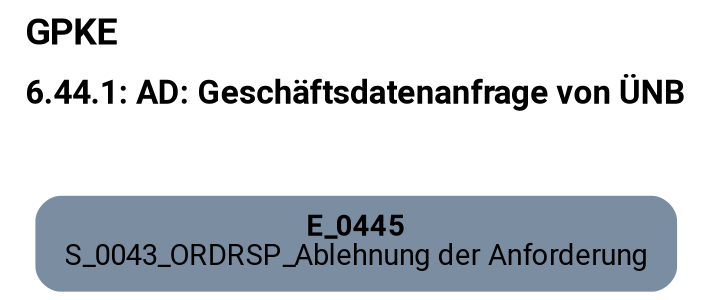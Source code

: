 digraph D {
    labelloc="t";
    label=<<B><FONT POINT-SIZE="18">GPKE</FONT></B><BR align="left"/><BR/><B><FONT POINT-SIZE="16">6.44.1: AD: Geschäftsdatenanfrage von ÜNB</FONT></B><BR align="left"/><BR/><BR/><BR/>>;
    ratio="compress";
    concentrate=true;
    pack=true;
    rankdir=TB;
    packmode="array";
    size="20,20";
    fontsize=12;
    "Empty" [margin="0.2,0.12", shape=box, style="filled,rounded", penwidth=0.0, fillcolor="#7a8da1", label=<<B>E_0445</B><BR align="center"/><FONT>S_0043_ORDRSP_Ablehnung der Anforderung</FONT><BR align="center"/>>, fontname="Roboto, sans-serif"];


    bgcolor="transparent";
fontname="Roboto, sans-serif";
}